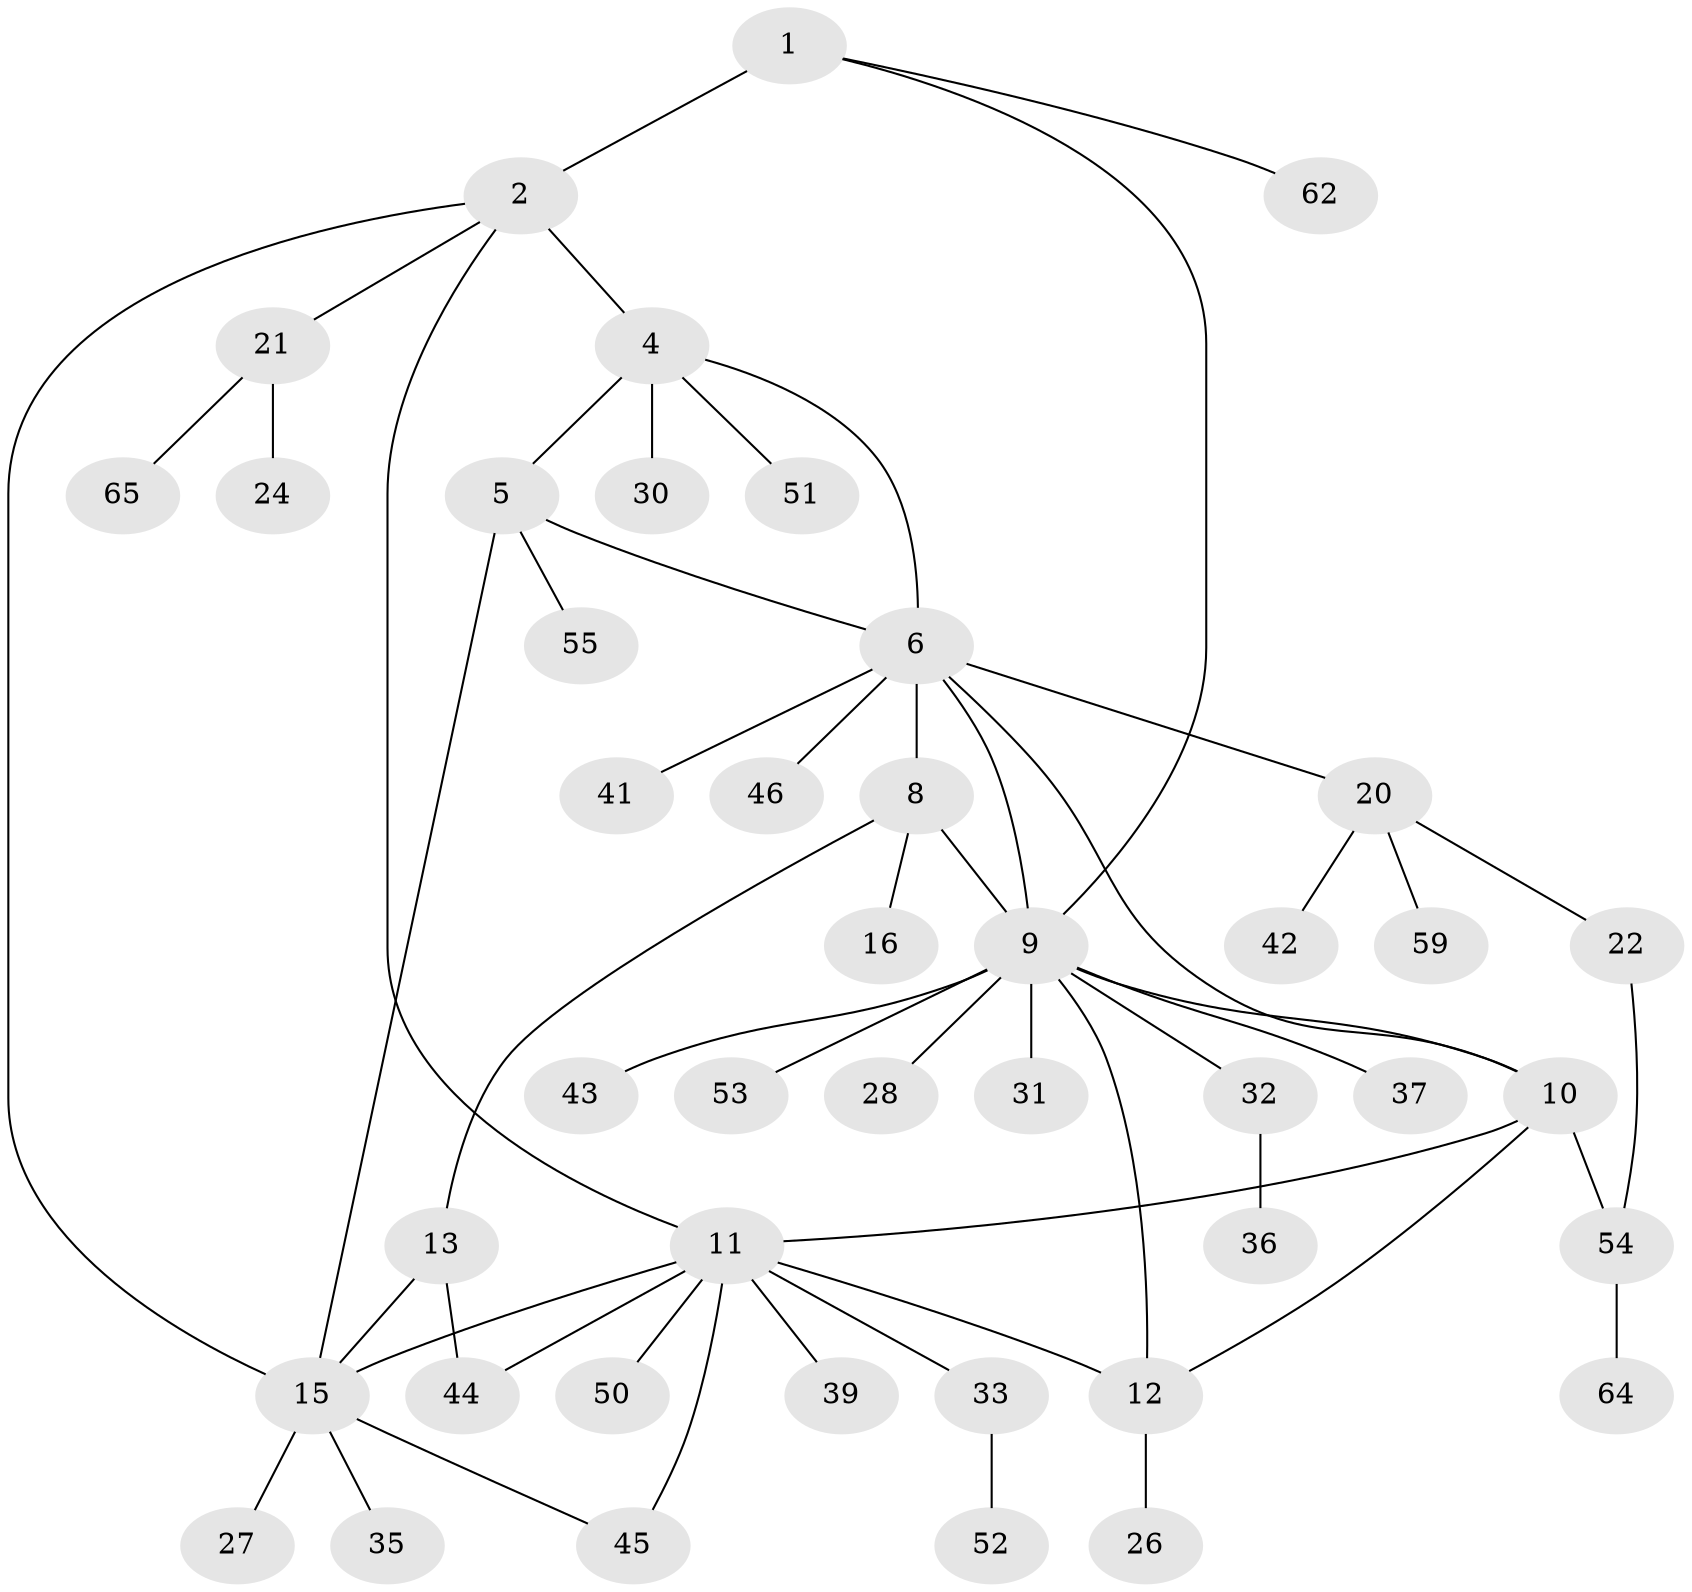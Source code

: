 // Generated by graph-tools (version 1.1) at 2025/24/03/03/25 07:24:14]
// undirected, 44 vertices, 56 edges
graph export_dot {
graph [start="1"]
  node [color=gray90,style=filled];
  1 [super="+19"];
  2 [super="+3"];
  4 [super="+17"];
  5 [super="+58"];
  6 [super="+7"];
  8 [super="+47"];
  9 [super="+18"];
  10 [super="+23"];
  11 [super="+29"];
  12 [super="+25"];
  13 [super="+14"];
  15 [super="+34"];
  16 [super="+48"];
  20 [super="+38"];
  21 [super="+40"];
  22;
  24 [super="+63"];
  26;
  27 [super="+66"];
  28;
  30;
  31;
  32 [super="+49"];
  33 [super="+60"];
  35;
  36;
  37;
  39;
  41;
  42;
  43;
  44;
  45 [super="+61"];
  46;
  50;
  51 [super="+56"];
  52;
  53;
  54 [super="+57"];
  55;
  59;
  62;
  64;
  65;
  1 -- 2 [weight=2];
  1 -- 9;
  1 -- 62;
  2 -- 15;
  2 -- 21;
  2 -- 11;
  2 -- 4;
  4 -- 5;
  4 -- 6;
  4 -- 51;
  4 -- 30;
  5 -- 6;
  5 -- 15;
  5 -- 55;
  6 -- 10;
  6 -- 20;
  6 -- 8;
  6 -- 9;
  6 -- 46;
  6 -- 41;
  8 -- 9;
  8 -- 16;
  8 -- 13;
  9 -- 12;
  9 -- 28;
  9 -- 31;
  9 -- 32;
  9 -- 43;
  9 -- 37;
  9 -- 53;
  9 -- 10;
  10 -- 11;
  10 -- 12;
  10 -- 54;
  11 -- 12;
  11 -- 15;
  11 -- 39;
  11 -- 44;
  11 -- 45;
  11 -- 33;
  11 -- 50;
  12 -- 26;
  13 -- 15 [weight=2];
  13 -- 44;
  15 -- 27;
  15 -- 35;
  15 -- 45;
  20 -- 22;
  20 -- 59;
  20 -- 42;
  21 -- 24;
  21 -- 65;
  22 -- 54;
  32 -- 36;
  33 -- 52;
  54 -- 64;
}
